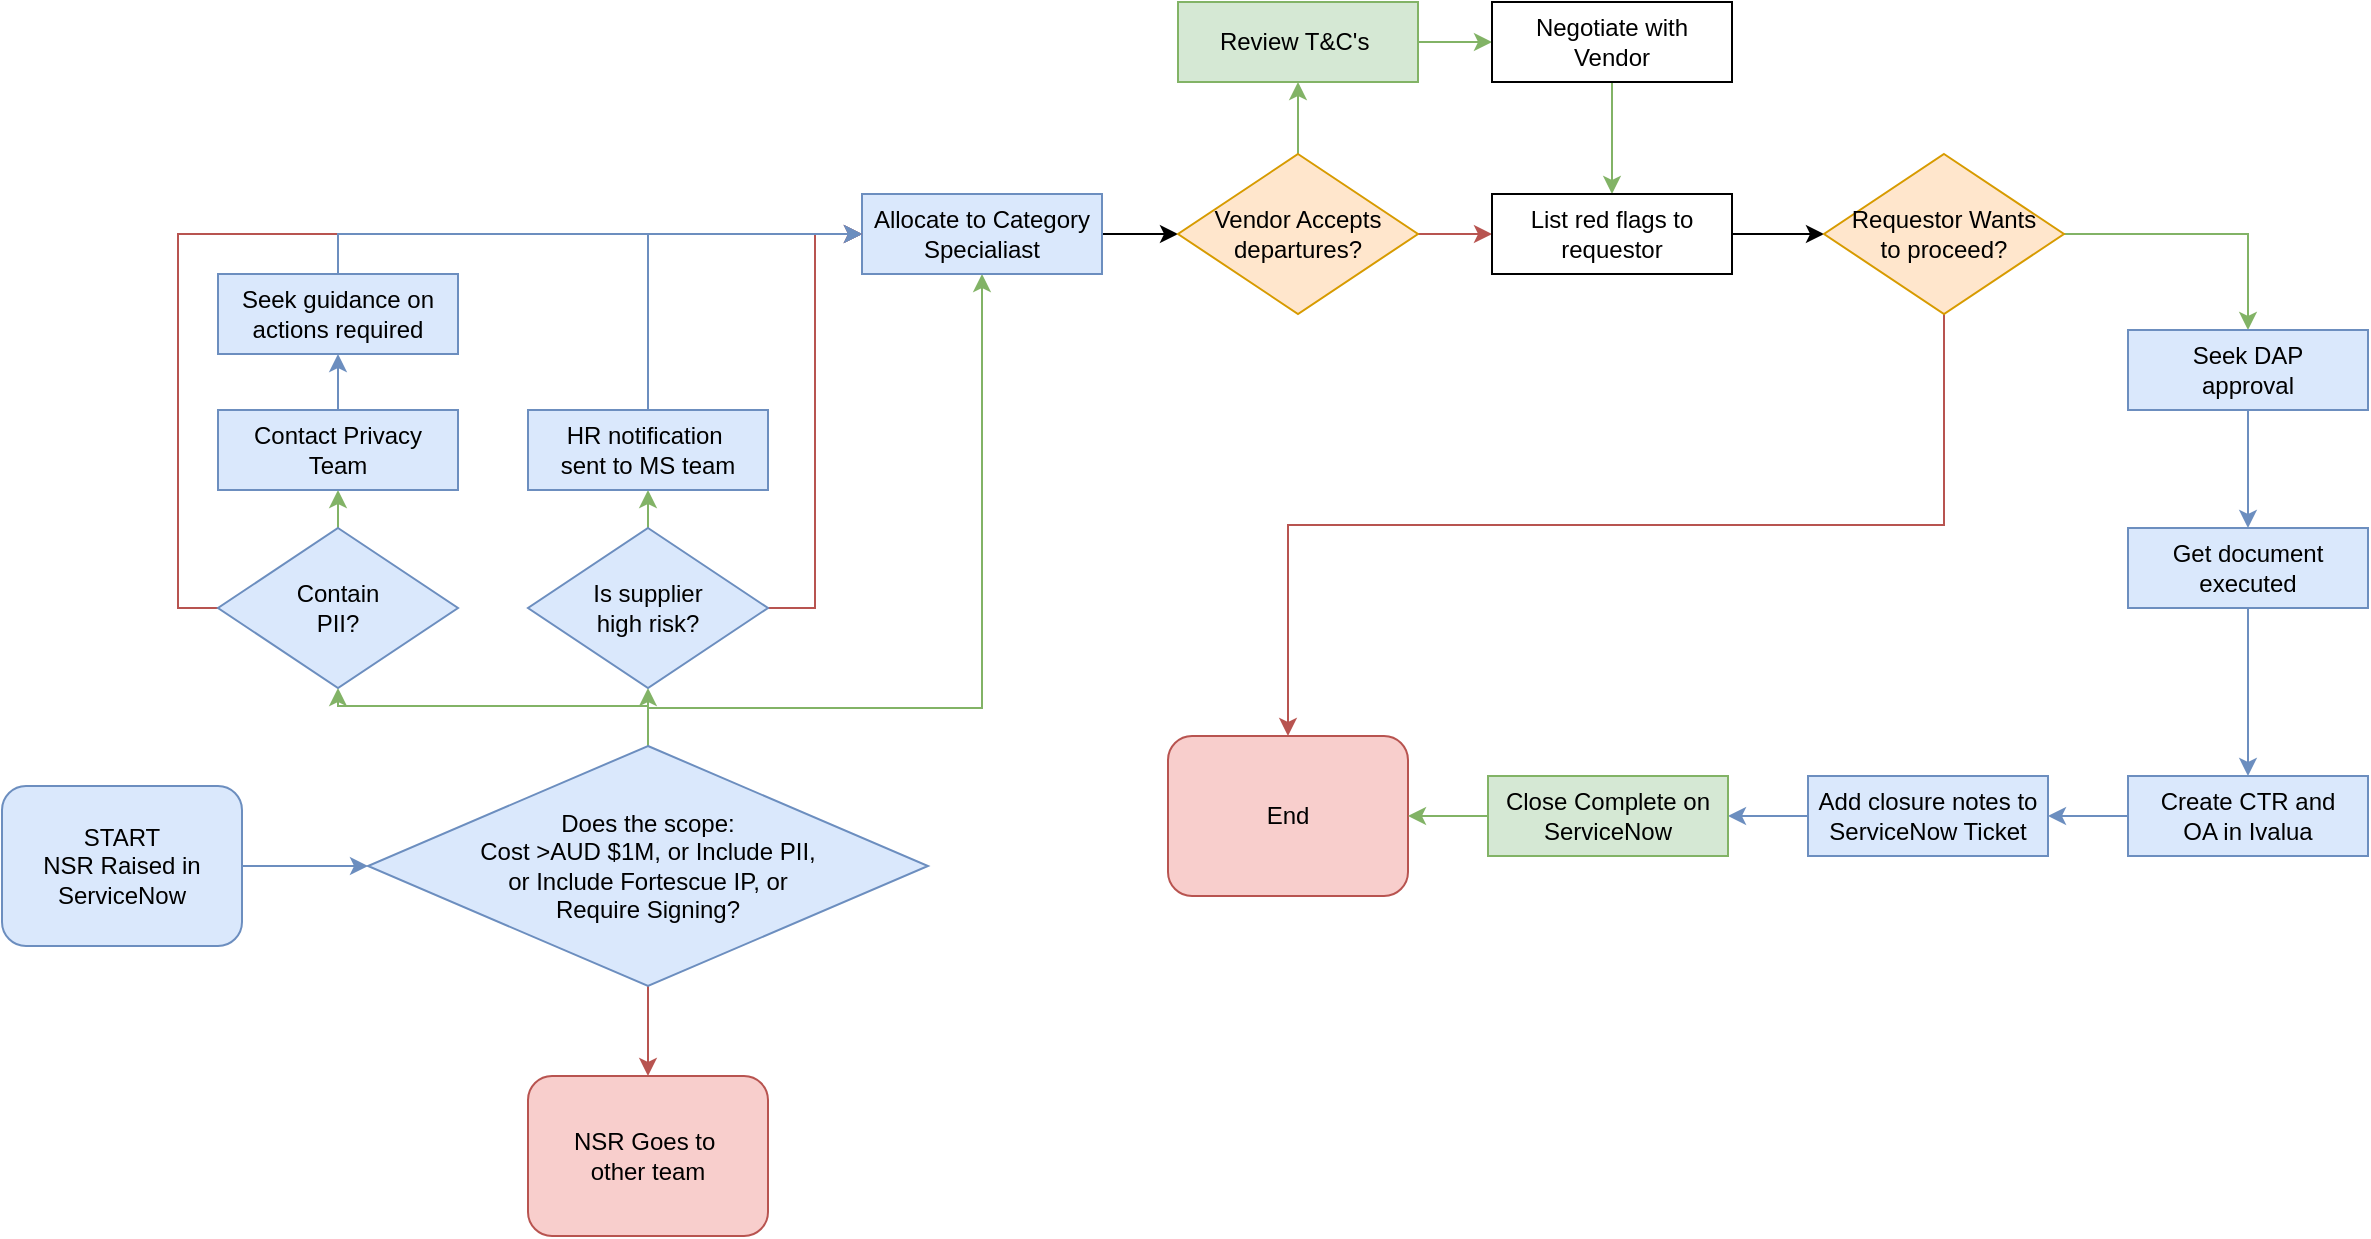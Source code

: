 <mxfile version="26.0.11">
  <diagram id="C5RBs43oDa-KdzZeNtuy" name="Page-1">
    <mxGraphModel dx="2032" dy="1097" grid="0" gridSize="10" guides="1" tooltips="1" connect="1" arrows="1" fold="1" page="0" pageScale="1" pageWidth="827" pageHeight="1169" math="0" shadow="0">
      <root>
        <mxCell id="WIyWlLk6GJQsqaUBKTNV-0" />
        <mxCell id="WIyWlLk6GJQsqaUBKTNV-1" parent="WIyWlLk6GJQsqaUBKTNV-0" />
        <mxCell id="TSyY8MInrAcieJhcI54i-8" style="edgeStyle=orthogonalEdgeStyle;rounded=0;orthogonalLoop=1;jettySize=auto;html=1;exitX=1;exitY=0.5;exitDx=0;exitDy=0;entryX=0;entryY=0.5;entryDx=0;entryDy=0;fillColor=#dae8fc;strokeColor=#6c8ebf;" parent="WIyWlLk6GJQsqaUBKTNV-1" source="WIyWlLk6GJQsqaUBKTNV-3" target="TSyY8MInrAcieJhcI54i-0" edge="1">
          <mxGeometry relative="1" as="geometry" />
        </mxCell>
        <mxCell id="WIyWlLk6GJQsqaUBKTNV-3" value="START &lt;br&gt;NSR Raised in ServiceNow" style="rounded=1;whiteSpace=wrap;html=1;fontSize=12;glass=0;strokeWidth=1;shadow=0;fillColor=#dae8fc;strokeColor=#6c8ebf;" parent="WIyWlLk6GJQsqaUBKTNV-1" vertex="1">
          <mxGeometry x="-797" y="733" width="120" height="80" as="geometry" />
        </mxCell>
        <mxCell id="TSyY8MInrAcieJhcI54i-58" style="edgeStyle=orthogonalEdgeStyle;rounded=0;orthogonalLoop=1;jettySize=auto;html=1;exitX=0.5;exitY=1;exitDx=0;exitDy=0;entryX=0.5;entryY=0;entryDx=0;entryDy=0;fillColor=#f8cecc;strokeColor=#b85450;" parent="WIyWlLk6GJQsqaUBKTNV-1" source="TSyY8MInrAcieJhcI54i-0" target="Vh5frtPZHPWcujXxOztO-1" edge="1">
          <mxGeometry relative="1" as="geometry">
            <mxPoint x="-474" y="848" as="targetPoint" />
          </mxGeometry>
        </mxCell>
        <mxCell id="Vh5frtPZHPWcujXxOztO-7" style="edgeStyle=orthogonalEdgeStyle;rounded=0;orthogonalLoop=1;jettySize=auto;html=1;exitX=0.5;exitY=0;exitDx=0;exitDy=0;entryX=0.5;entryY=1;entryDx=0;entryDy=0;fillColor=#d5e8d4;strokeColor=#82b366;" edge="1" parent="WIyWlLk6GJQsqaUBKTNV-1" source="TSyY8MInrAcieJhcI54i-0" target="TSyY8MInrAcieJhcI54i-34">
          <mxGeometry relative="1" as="geometry" />
        </mxCell>
        <mxCell id="Vh5frtPZHPWcujXxOztO-8" style="edgeStyle=orthogonalEdgeStyle;rounded=0;orthogonalLoop=1;jettySize=auto;html=1;exitX=0.5;exitY=0;exitDx=0;exitDy=0;entryX=0.5;entryY=1;entryDx=0;entryDy=0;fillColor=#d5e8d4;strokeColor=#82b366;" edge="1" parent="WIyWlLk6GJQsqaUBKTNV-1" source="TSyY8MInrAcieJhcI54i-0" target="TSyY8MInrAcieJhcI54i-3">
          <mxGeometry relative="1" as="geometry" />
        </mxCell>
        <mxCell id="Vh5frtPZHPWcujXxOztO-15" style="edgeStyle=orthogonalEdgeStyle;rounded=0;orthogonalLoop=1;jettySize=auto;html=1;exitX=0.5;exitY=0;exitDx=0;exitDy=0;entryX=0.5;entryY=1;entryDx=0;entryDy=0;fillColor=#d5e8d4;strokeColor=#82b366;" edge="1" parent="WIyWlLk6GJQsqaUBKTNV-1" source="TSyY8MInrAcieJhcI54i-0" target="TSyY8MInrAcieJhcI54i-2">
          <mxGeometry relative="1" as="geometry">
            <Array as="points">
              <mxPoint x="-474" y="694" />
              <mxPoint x="-307" y="694" />
            </Array>
          </mxGeometry>
        </mxCell>
        <mxCell id="TSyY8MInrAcieJhcI54i-0" value="Does the scope:&lt;br&gt;Cost &amp;gt;AUD $1M, or Include PII, &lt;br&gt;or Include Fortescue IP, or&lt;br&gt;Require Signing?" style="rhombus;whiteSpace=wrap;html=1;fillColor=#dae8fc;strokeColor=#6c8ebf;" parent="WIyWlLk6GJQsqaUBKTNV-1" vertex="1">
          <mxGeometry x="-614" y="713" width="280" height="120" as="geometry" />
        </mxCell>
        <mxCell id="Vh5frtPZHPWcujXxOztO-16" style="edgeStyle=orthogonalEdgeStyle;rounded=0;orthogonalLoop=1;jettySize=auto;html=1;exitX=1;exitY=0.5;exitDx=0;exitDy=0;entryX=0;entryY=0.5;entryDx=0;entryDy=0;" edge="1" parent="WIyWlLk6GJQsqaUBKTNV-1" source="TSyY8MInrAcieJhcI54i-2" target="TSyY8MInrAcieJhcI54i-10">
          <mxGeometry relative="1" as="geometry" />
        </mxCell>
        <mxCell id="TSyY8MInrAcieJhcI54i-2" value="Allocate to Category&lt;br&gt;Specialiast" style="rounded=0;whiteSpace=wrap;html=1;fillColor=#dae8fc;strokeColor=#6c8ebf;" parent="WIyWlLk6GJQsqaUBKTNV-1" vertex="1">
          <mxGeometry x="-367" y="437" width="120" height="40" as="geometry" />
        </mxCell>
        <mxCell id="Vh5frtPZHPWcujXxOztO-11" style="edgeStyle=orthogonalEdgeStyle;rounded=0;orthogonalLoop=1;jettySize=auto;html=1;exitX=0.5;exitY=0;exitDx=0;exitDy=0;entryX=0.5;entryY=1;entryDx=0;entryDy=0;fillColor=#d5e8d4;strokeColor=#82b366;" edge="1" parent="WIyWlLk6GJQsqaUBKTNV-1" source="TSyY8MInrAcieJhcI54i-3" target="TSyY8MInrAcieJhcI54i-4">
          <mxGeometry relative="1" as="geometry" />
        </mxCell>
        <mxCell id="Vh5frtPZHPWcujXxOztO-12" style="edgeStyle=orthogonalEdgeStyle;rounded=0;orthogonalLoop=1;jettySize=auto;html=1;exitX=0;exitY=0.5;exitDx=0;exitDy=0;entryX=0;entryY=0.5;entryDx=0;entryDy=0;fillColor=#f8cecc;strokeColor=#b85450;" edge="1" parent="WIyWlLk6GJQsqaUBKTNV-1" source="TSyY8MInrAcieJhcI54i-3" target="TSyY8MInrAcieJhcI54i-2">
          <mxGeometry relative="1" as="geometry" />
        </mxCell>
        <mxCell id="TSyY8MInrAcieJhcI54i-3" value="Contain&lt;br&gt;PII?" style="rhombus;whiteSpace=wrap;html=1;fillColor=#dae8fc;strokeColor=#6c8ebf;" parent="WIyWlLk6GJQsqaUBKTNV-1" vertex="1">
          <mxGeometry x="-689" y="604" width="120" height="80" as="geometry" />
        </mxCell>
        <mxCell id="Vh5frtPZHPWcujXxOztO-19" style="edgeStyle=orthogonalEdgeStyle;rounded=0;orthogonalLoop=1;jettySize=auto;html=1;exitX=0.5;exitY=0;exitDx=0;exitDy=0;entryX=0.5;entryY=1;entryDx=0;entryDy=0;fillColor=#dae8fc;strokeColor=#6c8ebf;" edge="1" parent="WIyWlLk6GJQsqaUBKTNV-1" source="TSyY8MInrAcieJhcI54i-4" target="TSyY8MInrAcieJhcI54i-38">
          <mxGeometry relative="1" as="geometry" />
        </mxCell>
        <mxCell id="TSyY8MInrAcieJhcI54i-4" value="Contact Privacy&lt;div&gt;Team&lt;/div&gt;" style="rounded=0;whiteSpace=wrap;html=1;fillColor=#dae8fc;strokeColor=#6c8ebf;" parent="WIyWlLk6GJQsqaUBKTNV-1" vertex="1">
          <mxGeometry x="-689" y="545" width="120" height="40" as="geometry" />
        </mxCell>
        <mxCell id="TSyY8MInrAcieJhcI54i-22" style="edgeStyle=orthogonalEdgeStyle;rounded=0;orthogonalLoop=1;jettySize=auto;html=1;exitX=0.5;exitY=0;exitDx=0;exitDy=0;entryX=0.5;entryY=1;entryDx=0;entryDy=0;fillColor=#d5e8d4;strokeColor=#82b366;" parent="WIyWlLk6GJQsqaUBKTNV-1" source="TSyY8MInrAcieJhcI54i-10" target="TSyY8MInrAcieJhcI54i-21" edge="1">
          <mxGeometry relative="1" as="geometry" />
        </mxCell>
        <mxCell id="TSyY8MInrAcieJhcI54i-26" style="edgeStyle=orthogonalEdgeStyle;rounded=0;orthogonalLoop=1;jettySize=auto;html=1;exitX=1;exitY=0.5;exitDx=0;exitDy=0;entryX=0;entryY=0.5;entryDx=0;entryDy=0;fillColor=#f8cecc;strokeColor=#b85450;" parent="WIyWlLk6GJQsqaUBKTNV-1" source="TSyY8MInrAcieJhcI54i-10" target="TSyY8MInrAcieJhcI54i-25" edge="1">
          <mxGeometry relative="1" as="geometry" />
        </mxCell>
        <mxCell id="TSyY8MInrAcieJhcI54i-10" value="Vendor Accepts&lt;div&gt;departures?&lt;/div&gt;" style="rhombus;whiteSpace=wrap;html=1;fillColor=#ffe6cc;strokeColor=#d79b00;" parent="WIyWlLk6GJQsqaUBKTNV-1" vertex="1">
          <mxGeometry x="-209" y="417" width="120" height="80" as="geometry" />
        </mxCell>
        <mxCell id="TSyY8MInrAcieJhcI54i-24" style="edgeStyle=orthogonalEdgeStyle;rounded=0;orthogonalLoop=1;jettySize=auto;html=1;exitX=1;exitY=0.5;exitDx=0;exitDy=0;entryX=0;entryY=0.5;entryDx=0;entryDy=0;fillColor=#d5e8d4;strokeColor=#82b366;" parent="WIyWlLk6GJQsqaUBKTNV-1" source="TSyY8MInrAcieJhcI54i-21" target="TSyY8MInrAcieJhcI54i-23" edge="1">
          <mxGeometry relative="1" as="geometry" />
        </mxCell>
        <mxCell id="TSyY8MInrAcieJhcI54i-21" value="Review T&amp;amp;C&#39;s&amp;nbsp;" style="rounded=0;whiteSpace=wrap;html=1;fillColor=#d5e8d4;strokeColor=#82b366;" parent="WIyWlLk6GJQsqaUBKTNV-1" vertex="1">
          <mxGeometry x="-209" y="341" width="120" height="40" as="geometry" />
        </mxCell>
        <mxCell id="TSyY8MInrAcieJhcI54i-27" style="edgeStyle=orthogonalEdgeStyle;rounded=0;orthogonalLoop=1;jettySize=auto;html=1;exitX=0.5;exitY=1;exitDx=0;exitDy=0;entryX=0.5;entryY=0;entryDx=0;entryDy=0;fillColor=#d5e8d4;strokeColor=#82b366;" parent="WIyWlLk6GJQsqaUBKTNV-1" source="TSyY8MInrAcieJhcI54i-23" target="TSyY8MInrAcieJhcI54i-25" edge="1">
          <mxGeometry relative="1" as="geometry" />
        </mxCell>
        <mxCell id="TSyY8MInrAcieJhcI54i-23" value="Negotiate with&lt;div&gt;Vendor&lt;/div&gt;" style="rounded=0;whiteSpace=wrap;html=1;fillColor=default;" parent="WIyWlLk6GJQsqaUBKTNV-1" vertex="1">
          <mxGeometry x="-52" y="341" width="120" height="40" as="geometry" />
        </mxCell>
        <mxCell id="Vh5frtPZHPWcujXxOztO-17" style="edgeStyle=orthogonalEdgeStyle;rounded=0;orthogonalLoop=1;jettySize=auto;html=1;exitX=1;exitY=0.5;exitDx=0;exitDy=0;entryX=0;entryY=0.5;entryDx=0;entryDy=0;" edge="1" parent="WIyWlLk6GJQsqaUBKTNV-1" source="TSyY8MInrAcieJhcI54i-25" target="TSyY8MInrAcieJhcI54i-28">
          <mxGeometry relative="1" as="geometry" />
        </mxCell>
        <mxCell id="TSyY8MInrAcieJhcI54i-25" value="List red flags to&lt;div&gt;requestor&lt;/div&gt;" style="rounded=0;whiteSpace=wrap;html=1;" parent="WIyWlLk6GJQsqaUBKTNV-1" vertex="1">
          <mxGeometry x="-52" y="437" width="120" height="40" as="geometry" />
        </mxCell>
        <mxCell id="TSyY8MInrAcieJhcI54i-31" style="edgeStyle=orthogonalEdgeStyle;rounded=0;orthogonalLoop=1;jettySize=auto;html=1;exitX=0.5;exitY=1;exitDx=0;exitDy=0;entryX=0.5;entryY=0;entryDx=0;entryDy=0;fillColor=#f8cecc;strokeColor=#b85450;" parent="WIyWlLk6GJQsqaUBKTNV-1" source="TSyY8MInrAcieJhcI54i-28" target="TSyY8MInrAcieJhcI54i-30" edge="1">
          <mxGeometry relative="1" as="geometry" />
        </mxCell>
        <mxCell id="Vh5frtPZHPWcujXxOztO-21" style="edgeStyle=orthogonalEdgeStyle;rounded=0;orthogonalLoop=1;jettySize=auto;html=1;exitX=1;exitY=0.5;exitDx=0;exitDy=0;entryX=0.5;entryY=0;entryDx=0;entryDy=0;fillColor=#d5e8d4;strokeColor=#82b366;" edge="1" parent="WIyWlLk6GJQsqaUBKTNV-1" source="TSyY8MInrAcieJhcI54i-28" target="TSyY8MInrAcieJhcI54i-40">
          <mxGeometry relative="1" as="geometry" />
        </mxCell>
        <mxCell id="TSyY8MInrAcieJhcI54i-28" value="Requestor Wants&lt;div&gt;to proceed?&lt;/div&gt;" style="rhombus;whiteSpace=wrap;html=1;fillColor=#ffe6cc;strokeColor=#d79b00;" parent="WIyWlLk6GJQsqaUBKTNV-1" vertex="1">
          <mxGeometry x="114" y="417" width="120" height="80" as="geometry" />
        </mxCell>
        <mxCell id="TSyY8MInrAcieJhcI54i-30" value="End" style="rounded=1;whiteSpace=wrap;html=1;fontSize=12;glass=0;strokeWidth=1;shadow=0;fillColor=#f8cecc;strokeColor=#b85450;" parent="WIyWlLk6GJQsqaUBKTNV-1" vertex="1">
          <mxGeometry x="-214" y="708" width="120" height="80" as="geometry" />
        </mxCell>
        <mxCell id="Vh5frtPZHPWcujXxOztO-10" style="edgeStyle=orthogonalEdgeStyle;rounded=0;orthogonalLoop=1;jettySize=auto;html=1;exitX=0.5;exitY=0;exitDx=0;exitDy=0;entryX=0.5;entryY=1;entryDx=0;entryDy=0;fillColor=#d5e8d4;strokeColor=#82b366;" edge="1" parent="WIyWlLk6GJQsqaUBKTNV-1" source="TSyY8MInrAcieJhcI54i-34" target="TSyY8MInrAcieJhcI54i-36">
          <mxGeometry relative="1" as="geometry" />
        </mxCell>
        <mxCell id="Vh5frtPZHPWcujXxOztO-14" style="edgeStyle=orthogonalEdgeStyle;rounded=0;orthogonalLoop=1;jettySize=auto;html=1;exitX=1;exitY=0.5;exitDx=0;exitDy=0;entryX=0;entryY=0.5;entryDx=0;entryDy=0;fillColor=#f8cecc;strokeColor=#b85450;" edge="1" parent="WIyWlLk6GJQsqaUBKTNV-1" source="TSyY8MInrAcieJhcI54i-34" target="TSyY8MInrAcieJhcI54i-2">
          <mxGeometry relative="1" as="geometry" />
        </mxCell>
        <mxCell id="TSyY8MInrAcieJhcI54i-34" value="Is supplier&lt;div&gt;high risk?&lt;/div&gt;" style="rhombus;whiteSpace=wrap;html=1;fillColor=#dae8fc;strokeColor=#6c8ebf;" parent="WIyWlLk6GJQsqaUBKTNV-1" vertex="1">
          <mxGeometry x="-534" y="604" width="120" height="80" as="geometry" />
        </mxCell>
        <mxCell id="Vh5frtPZHPWcujXxOztO-4" style="edgeStyle=orthogonalEdgeStyle;rounded=0;orthogonalLoop=1;jettySize=auto;html=1;exitX=0.5;exitY=0;exitDx=0;exitDy=0;entryX=0;entryY=0.5;entryDx=0;entryDy=0;fillColor=#dae8fc;strokeColor=#6c8ebf;" edge="1" parent="WIyWlLk6GJQsqaUBKTNV-1" source="TSyY8MInrAcieJhcI54i-36" target="TSyY8MInrAcieJhcI54i-2">
          <mxGeometry relative="1" as="geometry" />
        </mxCell>
        <mxCell id="TSyY8MInrAcieJhcI54i-36" value="HR&amp;nbsp;&lt;span style=&quot;background-color: initial;&quot;&gt;notification&amp;nbsp;&lt;/span&gt;&lt;div&gt;&lt;span style=&quot;background-color: initial;&quot;&gt;sent to MS team&lt;/span&gt;&lt;/div&gt;" style="rounded=0;whiteSpace=wrap;html=1;fillColor=#dae8fc;strokeColor=#6c8ebf;" parent="WIyWlLk6GJQsqaUBKTNV-1" vertex="1">
          <mxGeometry x="-534" y="545" width="120" height="40" as="geometry" />
        </mxCell>
        <mxCell id="TSyY8MInrAcieJhcI54i-43" style="edgeStyle=orthogonalEdgeStyle;rounded=0;orthogonalLoop=1;jettySize=auto;html=1;exitX=0.5;exitY=1;exitDx=0;exitDy=0;entryX=0.5;entryY=0;entryDx=0;entryDy=0;fillColor=#dae8fc;strokeColor=#6c8ebf;" parent="WIyWlLk6GJQsqaUBKTNV-1" source="TSyY8MInrAcieJhcI54i-40" target="TSyY8MInrAcieJhcI54i-41" edge="1">
          <mxGeometry relative="1" as="geometry" />
        </mxCell>
        <mxCell id="TSyY8MInrAcieJhcI54i-40" value="Seek DAP&lt;div&gt;approval&lt;/div&gt;" style="rounded=0;whiteSpace=wrap;html=1;fillColor=#dae8fc;strokeColor=#6c8ebf;" parent="WIyWlLk6GJQsqaUBKTNV-1" vertex="1">
          <mxGeometry x="266" y="505" width="120" height="40" as="geometry" />
        </mxCell>
        <mxCell id="TSyY8MInrAcieJhcI54i-50" style="edgeStyle=orthogonalEdgeStyle;rounded=0;orthogonalLoop=1;jettySize=auto;html=1;exitX=0.5;exitY=1;exitDx=0;exitDy=0;entryX=0.5;entryY=0;entryDx=0;entryDy=0;fillColor=#dae8fc;strokeColor=#6c8ebf;" parent="WIyWlLk6GJQsqaUBKTNV-1" source="TSyY8MInrAcieJhcI54i-41" target="TSyY8MInrAcieJhcI54i-45" edge="1">
          <mxGeometry relative="1" as="geometry" />
        </mxCell>
        <mxCell id="TSyY8MInrAcieJhcI54i-41" value="Get document&lt;div&gt;executed&lt;/div&gt;" style="rounded=0;whiteSpace=wrap;html=1;fillColor=#dae8fc;strokeColor=#6c8ebf;" parent="WIyWlLk6GJQsqaUBKTNV-1" vertex="1">
          <mxGeometry x="266" y="604" width="120" height="40" as="geometry" />
        </mxCell>
        <mxCell id="TSyY8MInrAcieJhcI54i-51" style="edgeStyle=orthogonalEdgeStyle;rounded=0;orthogonalLoop=1;jettySize=auto;html=1;exitX=0;exitY=0.5;exitDx=0;exitDy=0;entryX=1;entryY=0.5;entryDx=0;entryDy=0;fillColor=#dae8fc;strokeColor=#6c8ebf;" parent="WIyWlLk6GJQsqaUBKTNV-1" source="TSyY8MInrAcieJhcI54i-45" target="TSyY8MInrAcieJhcI54i-46" edge="1">
          <mxGeometry relative="1" as="geometry" />
        </mxCell>
        <mxCell id="TSyY8MInrAcieJhcI54i-45" value="Create CTR and&lt;div&gt;OA in Ivalua&lt;/div&gt;" style="rounded=0;whiteSpace=wrap;html=1;fillColor=#dae8fc;strokeColor=#6c8ebf;" parent="WIyWlLk6GJQsqaUBKTNV-1" vertex="1">
          <mxGeometry x="266" y="728" width="120" height="40" as="geometry" />
        </mxCell>
        <mxCell id="TSyY8MInrAcieJhcI54i-48" style="edgeStyle=orthogonalEdgeStyle;rounded=0;orthogonalLoop=1;jettySize=auto;html=1;exitX=0;exitY=0.5;exitDx=0;exitDy=0;entryX=1;entryY=0.5;entryDx=0;entryDy=0;fillColor=#dae8fc;strokeColor=#6c8ebf;" parent="WIyWlLk6GJQsqaUBKTNV-1" source="TSyY8MInrAcieJhcI54i-46" target="TSyY8MInrAcieJhcI54i-47" edge="1">
          <mxGeometry relative="1" as="geometry" />
        </mxCell>
        <mxCell id="TSyY8MInrAcieJhcI54i-46" value="Add closure notes to&lt;div&gt;ServiceNow Ticket&lt;/div&gt;" style="rounded=0;whiteSpace=wrap;html=1;fillColor=#dae8fc;strokeColor=#6c8ebf;" parent="WIyWlLk6GJQsqaUBKTNV-1" vertex="1">
          <mxGeometry x="106" y="728" width="120" height="40" as="geometry" />
        </mxCell>
        <mxCell id="TSyY8MInrAcieJhcI54i-49" style="edgeStyle=orthogonalEdgeStyle;rounded=0;orthogonalLoop=1;jettySize=auto;html=1;exitX=0;exitY=0.5;exitDx=0;exitDy=0;entryX=1;entryY=0.5;entryDx=0;entryDy=0;fillColor=#d5e8d4;strokeColor=#82b366;" parent="WIyWlLk6GJQsqaUBKTNV-1" source="TSyY8MInrAcieJhcI54i-47" target="TSyY8MInrAcieJhcI54i-30" edge="1">
          <mxGeometry relative="1" as="geometry" />
        </mxCell>
        <mxCell id="TSyY8MInrAcieJhcI54i-47" value="Close Complete on&lt;br&gt;ServiceNow" style="rounded=0;whiteSpace=wrap;html=1;fillColor=#d5e8d4;strokeColor=#82b366;" parent="WIyWlLk6GJQsqaUBKTNV-1" vertex="1">
          <mxGeometry x="-54" y="728" width="120" height="40" as="geometry" />
        </mxCell>
        <mxCell id="Vh5frtPZHPWcujXxOztO-1" value="NSR Goes to&amp;nbsp;&lt;br&gt;other team" style="rounded=1;whiteSpace=wrap;html=1;fontSize=12;glass=0;strokeWidth=1;shadow=0;fillColor=#f8cecc;strokeColor=#b85450;" vertex="1" parent="WIyWlLk6GJQsqaUBKTNV-1">
          <mxGeometry x="-534" y="878" width="120" height="80" as="geometry" />
        </mxCell>
        <mxCell id="Vh5frtPZHPWcujXxOztO-20" style="edgeStyle=orthogonalEdgeStyle;rounded=0;orthogonalLoop=1;jettySize=auto;html=1;exitX=0.5;exitY=0;exitDx=0;exitDy=0;entryX=0;entryY=0.5;entryDx=0;entryDy=0;fillColor=#dae8fc;strokeColor=#6c8ebf;" edge="1" parent="WIyWlLk6GJQsqaUBKTNV-1" source="TSyY8MInrAcieJhcI54i-38" target="TSyY8MInrAcieJhcI54i-2">
          <mxGeometry relative="1" as="geometry" />
        </mxCell>
        <mxCell id="TSyY8MInrAcieJhcI54i-38" value="Seek guidance on actions required" style="rounded=0;whiteSpace=wrap;html=1;fillColor=#dae8fc;strokeColor=#6c8ebf;" parent="WIyWlLk6GJQsqaUBKTNV-1" vertex="1">
          <mxGeometry x="-689" y="477" width="120" height="40" as="geometry" />
        </mxCell>
      </root>
    </mxGraphModel>
  </diagram>
</mxfile>
